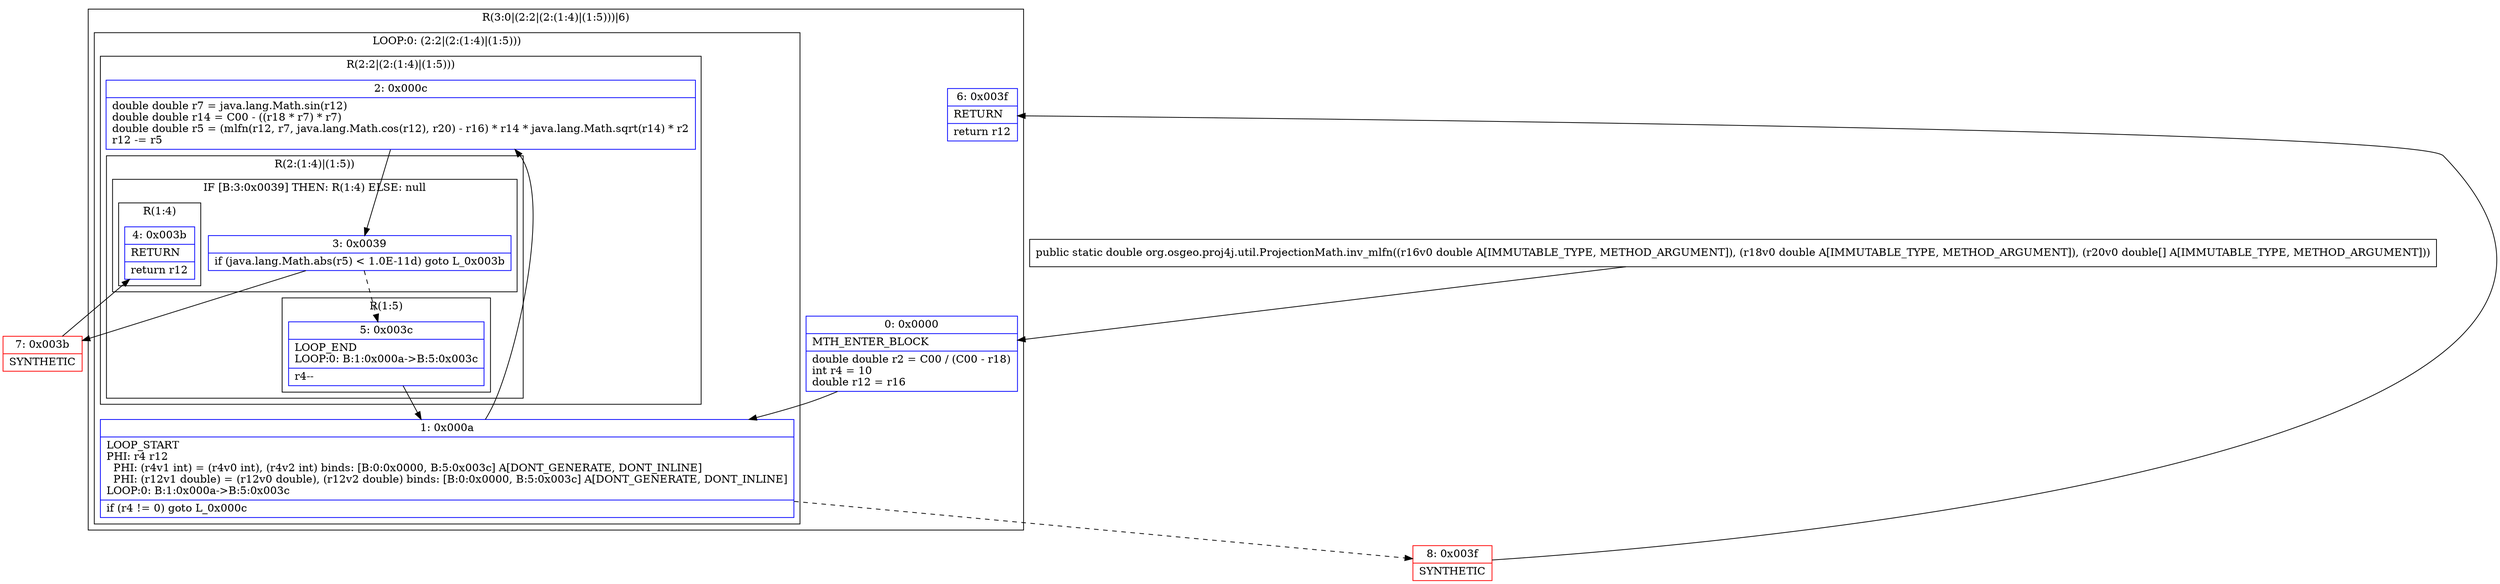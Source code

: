 digraph "CFG fororg.osgeo.proj4j.util.ProjectionMath.inv_mlfn(DD[D)D" {
subgraph cluster_Region_851035287 {
label = "R(3:0|(2:2|(2:(1:4)|(1:5)))|6)";
node [shape=record,color=blue];
Node_0 [shape=record,label="{0\:\ 0x0000|MTH_ENTER_BLOCK\l|double double r2 = C00 \/ (C00 \- r18)\lint r4 = 10\ldouble r12 = r16\l}"];
subgraph cluster_LoopRegion_624760537 {
label = "LOOP:0: (2:2|(2:(1:4)|(1:5)))";
node [shape=record,color=blue];
Node_1 [shape=record,label="{1\:\ 0x000a|LOOP_START\lPHI: r4 r12 \l  PHI: (r4v1 int) = (r4v0 int), (r4v2 int) binds: [B:0:0x0000, B:5:0x003c] A[DONT_GENERATE, DONT_INLINE]\l  PHI: (r12v1 double) = (r12v0 double), (r12v2 double) binds: [B:0:0x0000, B:5:0x003c] A[DONT_GENERATE, DONT_INLINE]\lLOOP:0: B:1:0x000a\-\>B:5:0x003c\l|if (r4 != 0) goto L_0x000c\l}"];
subgraph cluster_Region_1751720463 {
label = "R(2:2|(2:(1:4)|(1:5)))";
node [shape=record,color=blue];
Node_2 [shape=record,label="{2\:\ 0x000c|double double r7 = java.lang.Math.sin(r12)\ldouble double r14 = C00 \- ((r18 * r7) * r7)\ldouble double r5 = (mlfn(r12, r7, java.lang.Math.cos(r12), r20) \- r16) * r14 * java.lang.Math.sqrt(r14) * r2\lr12 \-= r5\l}"];
subgraph cluster_Region_1118611551 {
label = "R(2:(1:4)|(1:5))";
node [shape=record,color=blue];
subgraph cluster_IfRegion_1291677726 {
label = "IF [B:3:0x0039] THEN: R(1:4) ELSE: null";
node [shape=record,color=blue];
Node_3 [shape=record,label="{3\:\ 0x0039|if (java.lang.Math.abs(r5) \< 1.0E\-11d) goto L_0x003b\l}"];
subgraph cluster_Region_1831161583 {
label = "R(1:4)";
node [shape=record,color=blue];
Node_4 [shape=record,label="{4\:\ 0x003b|RETURN\l|return r12\l}"];
}
}
subgraph cluster_Region_298106172 {
label = "R(1:5)";
node [shape=record,color=blue];
Node_5 [shape=record,label="{5\:\ 0x003c|LOOP_END\lLOOP:0: B:1:0x000a\-\>B:5:0x003c\l|r4\-\-\l}"];
}
}
}
}
Node_6 [shape=record,label="{6\:\ 0x003f|RETURN\l|return r12\l}"];
}
Node_7 [shape=record,color=red,label="{7\:\ 0x003b|SYNTHETIC\l}"];
Node_8 [shape=record,color=red,label="{8\:\ 0x003f|SYNTHETIC\l}"];
MethodNode[shape=record,label="{public static double org.osgeo.proj4j.util.ProjectionMath.inv_mlfn((r16v0 double A[IMMUTABLE_TYPE, METHOD_ARGUMENT]), (r18v0 double A[IMMUTABLE_TYPE, METHOD_ARGUMENT]), (r20v0 double[] A[IMMUTABLE_TYPE, METHOD_ARGUMENT])) }"];
MethodNode -> Node_0;
Node_0 -> Node_1;
Node_1 -> Node_2;
Node_1 -> Node_8[style=dashed];
Node_2 -> Node_3;
Node_3 -> Node_5[style=dashed];
Node_3 -> Node_7;
Node_5 -> Node_1;
Node_7 -> Node_4;
Node_8 -> Node_6;
}

